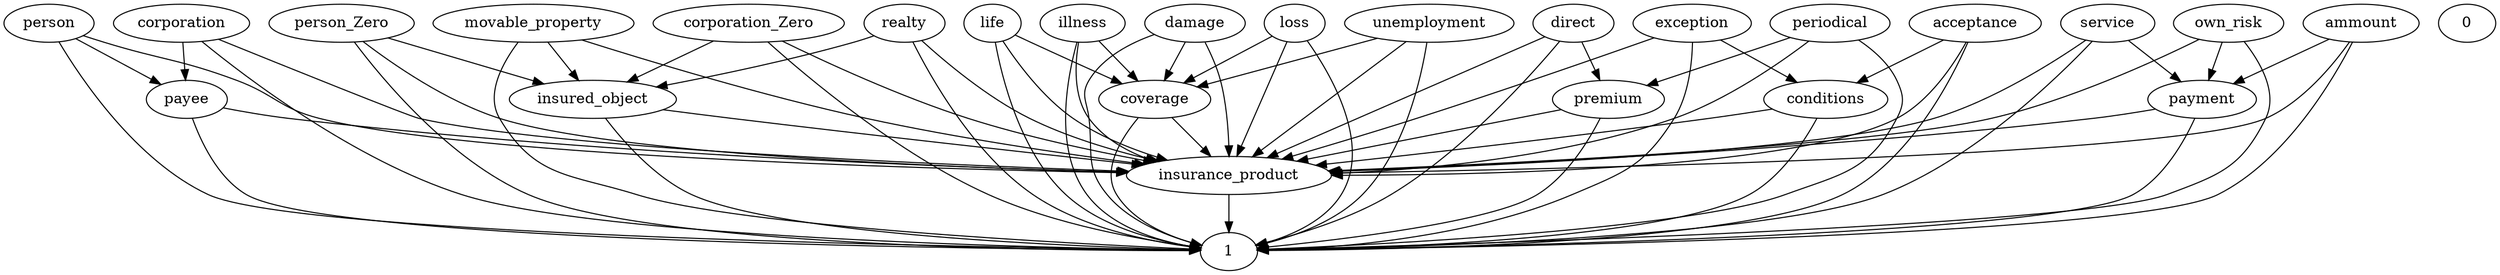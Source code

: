 digraph G {
  person_Zero;
  life;
  service;
  payee;
  person;
  coverage;
  corporation;
  direct;
  illness;
  insured_object;
  periodical;
  movable_property;
  corporation_Zero;
  conditions;
  realty;
  0;
  damage;
  1;
  exception;
  own_risk;
  insurance_product;
  ammount;
  acceptance;
  loss;
  payment;
  premium;
  unemployment;
  corporation -> payee;
  periodical -> premium;
  direct -> premium;
  unemployment -> coverage;
  acceptance -> conditions;
  coverage -> insurance_product;
  person -> payee;
  illness -> coverage;
  conditions -> insurance_product;
  life -> coverage;
  payee -> insurance_product;
  insured_object -> insurance_product;
  premium -> insurance_product;
  ammount -> payment;
  movable_property -> insured_object;
  own_risk -> payment;
  corporation_Zero -> insured_object;
  realty -> insured_object;
  person_Zero -> insured_object;
  loss -> coverage;
  exception -> conditions;
  service -> payment;
  damage -> coverage;
  insurance_product -> 1;
  payment -> insurance_product;
  person_Zero -> insurance_product;
  life -> insurance_product;
  service -> insurance_product;
  payee -> 1;
  person -> 1;
  person -> insurance_product;
  coverage -> 1;
  corporation -> 1;
  corporation -> insurance_product;
  direct -> insurance_product;
  illness -> 1;
  illness -> insurance_product;
  insured_object -> 1;
  periodical -> insurance_product;
  movable_property -> 1;
  movable_property -> insurance_product;
  corporation_Zero -> 1;
  corporation_Zero -> insurance_product;
  conditions -> 1;
  realty -> 1;
  realty -> insurance_product;
  damage -> 1;
  damage -> insurance_product;
  exception -> 1;
  exception -> insurance_product;
  own_risk -> insurance_product;
  ammount -> insurance_product;
  acceptance -> 1;
  acceptance -> insurance_product;
  loss -> 1;
  loss -> insurance_product;
  payment -> 1;
  premium -> 1;
  unemployment -> 1;
  unemployment -> insurance_product;
  person_Zero -> 1;
  life -> 1;
  service -> 1;
  direct -> 1;
  periodical -> 1;
  own_risk -> 1;
  ammount -> 1;
}

